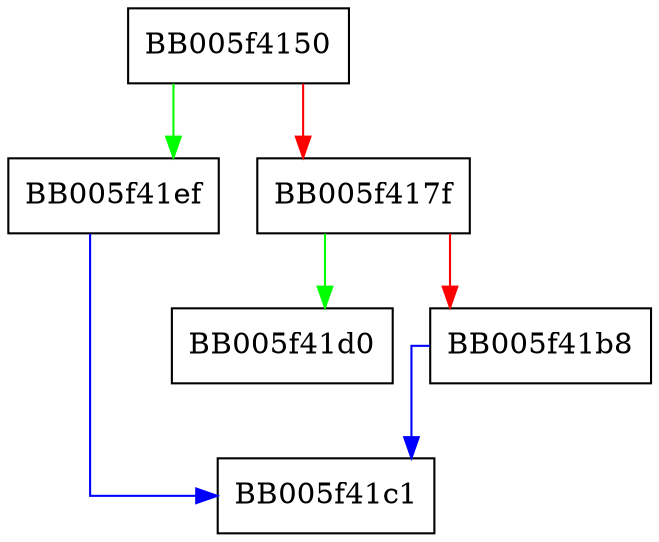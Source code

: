digraph OSSL_PARAM_BLD_push_octet_ptr {
  node [shape="box"];
  graph [splines=ortho];
  BB005f4150 -> BB005f41ef [color="green"];
  BB005f4150 -> BB005f417f [color="red"];
  BB005f417f -> BB005f41d0 [color="green"];
  BB005f417f -> BB005f41b8 [color="red"];
  BB005f41b8 -> BB005f41c1 [color="blue"];
  BB005f41ef -> BB005f41c1 [color="blue"];
}